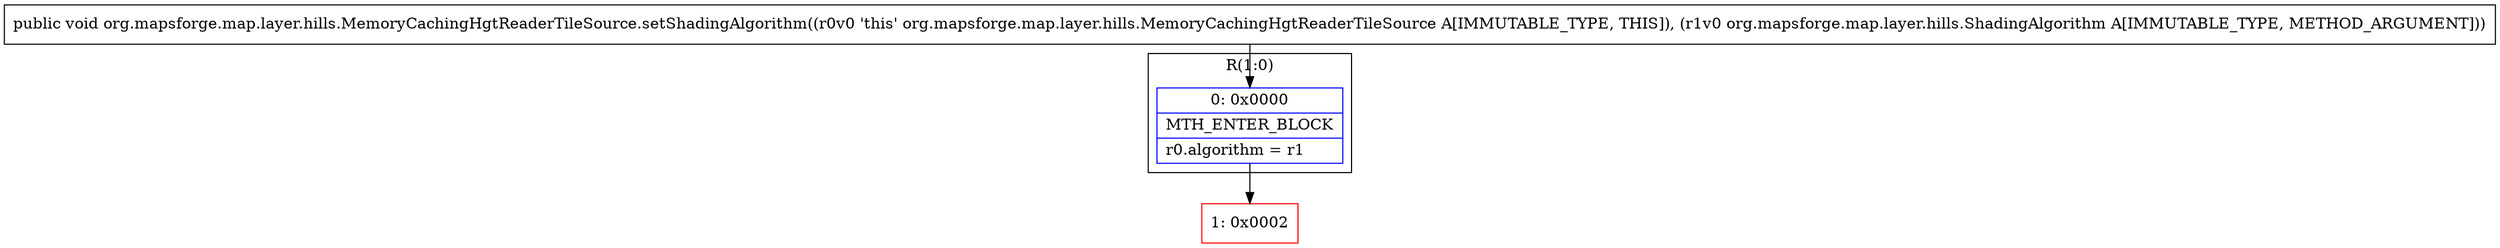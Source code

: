 digraph "CFG fororg.mapsforge.map.layer.hills.MemoryCachingHgtReaderTileSource.setShadingAlgorithm(Lorg\/mapsforge\/map\/layer\/hills\/ShadingAlgorithm;)V" {
subgraph cluster_Region_2082810835 {
label = "R(1:0)";
node [shape=record,color=blue];
Node_0 [shape=record,label="{0\:\ 0x0000|MTH_ENTER_BLOCK\l|r0.algorithm = r1\l}"];
}
Node_1 [shape=record,color=red,label="{1\:\ 0x0002}"];
MethodNode[shape=record,label="{public void org.mapsforge.map.layer.hills.MemoryCachingHgtReaderTileSource.setShadingAlgorithm((r0v0 'this' org.mapsforge.map.layer.hills.MemoryCachingHgtReaderTileSource A[IMMUTABLE_TYPE, THIS]), (r1v0 org.mapsforge.map.layer.hills.ShadingAlgorithm A[IMMUTABLE_TYPE, METHOD_ARGUMENT])) }"];
MethodNode -> Node_0;
Node_0 -> Node_1;
}

